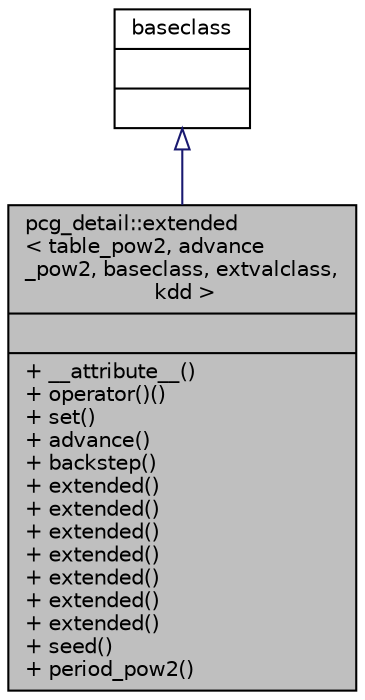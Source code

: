digraph "pcg_detail::extended&lt; table_pow2, advance_pow2, baseclass, extvalclass, kdd &gt;"
{
 // LATEX_PDF_SIZE
  edge [fontname="Helvetica",fontsize="10",labelfontname="Helvetica",labelfontsize="10"];
  node [fontname="Helvetica",fontsize="10",shape=record];
  Node1 [label="{pcg_detail::extended\l\< table_pow2, advance\l_pow2, baseclass, extvalclass,\l kdd \>\n||+ __attribute__()\l+ operator()()\l+ set()\l+ advance()\l+ backstep()\l+ extended()\l+ extended()\l+ extended()\l+ extended()\l+ extended()\l+ extended()\l+ extended()\l+ seed()\l+ period_pow2()\l}",height=0.2,width=0.4,color="black", fillcolor="grey75", style="filled", fontcolor="black",tooltip=" "];
  Node2 -> Node1 [dir="back",color="midnightblue",fontsize="10",style="solid",arrowtail="onormal",fontname="Helvetica"];
  Node2 [label="{baseclass\n||}",height=0.2,width=0.4,color="black", fillcolor="white", style="filled",URL="$classbaseclass.html",tooltip=" "];
}
